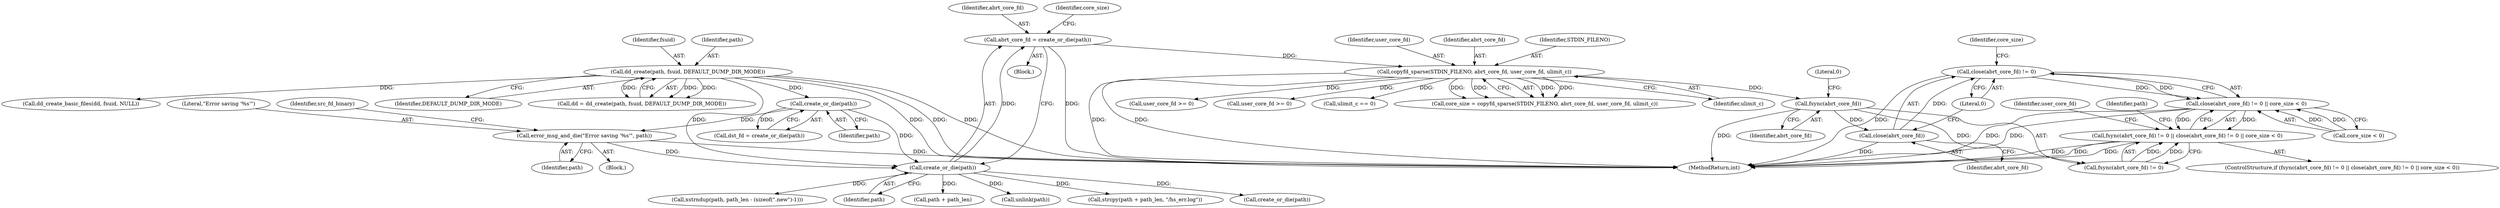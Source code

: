 digraph "0_abrt_4f2c1ddd3e3b81d2d5146b883115371f1cada9f9@API" {
"1000909" [label="(Call,close(abrt_core_fd) != 0)"];
"1000910" [label="(Call,close(abrt_core_fd))"];
"1000905" [label="(Call,fsync(abrt_core_fd))"];
"1000897" [label="(Call,copyfd_sparse(STDIN_FILENO, abrt_core_fd, user_core_fd, ulimit_c))"];
"1000890" [label="(Call,abrt_core_fd = create_or_die(path))"];
"1000892" [label="(Call,create_or_die(path))"];
"1000884" [label="(Call,error_msg_and_die(\"Error saving '%s'\", path))"];
"1000858" [label="(Call,create_or_die(path))"];
"1000618" [label="(Call,dd_create(path, fsuid, DEFAULT_DUMP_DIR_MODE))"];
"1000908" [label="(Call,close(abrt_core_fd) != 0 || core_size < 0)"];
"1000903" [label="(Call,fsync(abrt_core_fd) != 0 || close(abrt_core_fd) != 0 || core_size < 0)"];
"1001046" [label="(Call,xstrndup(path, path_len - (sizeof(\".new\")-1)))"];
"1000910" [label="(Call,close(abrt_core_fd))"];
"1000906" [label="(Identifier,abrt_core_fd)"];
"1000890" [label="(Call,abrt_core_fd = create_or_die(path))"];
"1000893" [label="(Identifier,path)"];
"1000858" [label="(Call,create_or_die(path))"];
"1000856" [label="(Call,dst_fd = create_or_die(path))"];
"1000902" [label="(ControlStructure,if (fsync(abrt_core_fd) != 0 || close(abrt_core_fd) != 0 || core_size < 0))"];
"1000885" [label="(Literal,\"Error saving '%s'\")"];
"1000912" [label="(Literal,0)"];
"1000891" [label="(Identifier,abrt_core_fd)"];
"1000908" [label="(Call,close(abrt_core_fd) != 0 || core_size < 0)"];
"1000888" [label="(Identifier,src_fd_binary)"];
"1000881" [label="(Block,)"];
"1000905" [label="(Call,fsync(abrt_core_fd))"];
"1000897" [label="(Call,copyfd_sparse(STDIN_FILENO, abrt_core_fd, user_core_fd, ulimit_c))"];
"1000859" [label="(Identifier,path)"];
"1000884" [label="(Call,error_msg_and_die(\"Error saving '%s'\", path))"];
"1000914" [label="(Identifier,core_size)"];
"1000911" [label="(Identifier,abrt_core_fd)"];
"1000630" [label="(Call,dd_create_basic_files(dd, fsuid, NULL))"];
"1000922" [label="(Call,user_core_fd >= 0)"];
"1000899" [label="(Identifier,abrt_core_fd)"];
"1000909" [label="(Call,close(abrt_core_fd) != 0)"];
"1000949" [label="(Call,ulimit_c == 0)"];
"1000618" [label="(Call,dd_create(path, fsuid, DEFAULT_DUMP_DIR_MODE))"];
"1000620" [label="(Identifier,fsuid)"];
"1001003" [label="(Call,path + path_len)"];
"1000895" [label="(Call,core_size = copyfd_sparse(STDIN_FILENO, abrt_core_fd, user_core_fd, ulimit_c))"];
"1001171" [label="(MethodReturn,int)"];
"1000621" [label="(Identifier,DEFAULT_DUMP_DIR_MODE)"];
"1000936" [label="(Identifier,user_core_fd)"];
"1000619" [label="(Identifier,path)"];
"1000616" [label="(Call,dd = dd_create(path, fsuid, DEFAULT_DUMP_DIR_MODE))"];
"1000898" [label="(Identifier,STDIN_FILENO)"];
"1000918" [label="(Identifier,path)"];
"1000900" [label="(Identifier,user_core_fd)"];
"1000904" [label="(Call,fsync(abrt_core_fd) != 0)"];
"1000624" [label="(Block,)"];
"1000886" [label="(Identifier,path)"];
"1000913" [label="(Call,core_size < 0)"];
"1000917" [label="(Call,unlink(path))"];
"1001002" [label="(Call,strcpy(path + path_len, \"/hs_err.log\"))"];
"1000901" [label="(Identifier,ulimit_c)"];
"1000892" [label="(Call,create_or_die(path))"];
"1000907" [label="(Literal,0)"];
"1000896" [label="(Identifier,core_size)"];
"1000935" [label="(Call,user_core_fd >= 0)"];
"1000903" [label="(Call,fsync(abrt_core_fd) != 0 || close(abrt_core_fd) != 0 || core_size < 0)"];
"1001010" [label="(Call,create_or_die(path))"];
"1000909" -> "1000908"  [label="AST: "];
"1000909" -> "1000912"  [label="CFG: "];
"1000910" -> "1000909"  [label="AST: "];
"1000912" -> "1000909"  [label="AST: "];
"1000914" -> "1000909"  [label="CFG: "];
"1000908" -> "1000909"  [label="CFG: "];
"1000909" -> "1001171"  [label="DDG: "];
"1000909" -> "1000908"  [label="DDG: "];
"1000909" -> "1000908"  [label="DDG: "];
"1000910" -> "1000909"  [label="DDG: "];
"1000910" -> "1000911"  [label="CFG: "];
"1000911" -> "1000910"  [label="AST: "];
"1000912" -> "1000910"  [label="CFG: "];
"1000910" -> "1001171"  [label="DDG: "];
"1000905" -> "1000910"  [label="DDG: "];
"1000905" -> "1000904"  [label="AST: "];
"1000905" -> "1000906"  [label="CFG: "];
"1000906" -> "1000905"  [label="AST: "];
"1000907" -> "1000905"  [label="CFG: "];
"1000905" -> "1001171"  [label="DDG: "];
"1000905" -> "1000904"  [label="DDG: "];
"1000897" -> "1000905"  [label="DDG: "];
"1000897" -> "1000895"  [label="AST: "];
"1000897" -> "1000901"  [label="CFG: "];
"1000898" -> "1000897"  [label="AST: "];
"1000899" -> "1000897"  [label="AST: "];
"1000900" -> "1000897"  [label="AST: "];
"1000901" -> "1000897"  [label="AST: "];
"1000895" -> "1000897"  [label="CFG: "];
"1000897" -> "1001171"  [label="DDG: "];
"1000897" -> "1001171"  [label="DDG: "];
"1000897" -> "1000895"  [label="DDG: "];
"1000897" -> "1000895"  [label="DDG: "];
"1000897" -> "1000895"  [label="DDG: "];
"1000897" -> "1000895"  [label="DDG: "];
"1000890" -> "1000897"  [label="DDG: "];
"1000897" -> "1000922"  [label="DDG: "];
"1000897" -> "1000935"  [label="DDG: "];
"1000897" -> "1000949"  [label="DDG: "];
"1000890" -> "1000624"  [label="AST: "];
"1000890" -> "1000892"  [label="CFG: "];
"1000891" -> "1000890"  [label="AST: "];
"1000892" -> "1000890"  [label="AST: "];
"1000896" -> "1000890"  [label="CFG: "];
"1000890" -> "1001171"  [label="DDG: "];
"1000892" -> "1000890"  [label="DDG: "];
"1000892" -> "1000893"  [label="CFG: "];
"1000893" -> "1000892"  [label="AST: "];
"1000884" -> "1000892"  [label="DDG: "];
"1000858" -> "1000892"  [label="DDG: "];
"1000618" -> "1000892"  [label="DDG: "];
"1000892" -> "1000917"  [label="DDG: "];
"1000892" -> "1001002"  [label="DDG: "];
"1000892" -> "1001003"  [label="DDG: "];
"1000892" -> "1001010"  [label="DDG: "];
"1000892" -> "1001046"  [label="DDG: "];
"1000884" -> "1000881"  [label="AST: "];
"1000884" -> "1000886"  [label="CFG: "];
"1000885" -> "1000884"  [label="AST: "];
"1000886" -> "1000884"  [label="AST: "];
"1000888" -> "1000884"  [label="CFG: "];
"1000884" -> "1001171"  [label="DDG: "];
"1000858" -> "1000884"  [label="DDG: "];
"1000858" -> "1000856"  [label="AST: "];
"1000858" -> "1000859"  [label="CFG: "];
"1000859" -> "1000858"  [label="AST: "];
"1000856" -> "1000858"  [label="CFG: "];
"1000858" -> "1000856"  [label="DDG: "];
"1000618" -> "1000858"  [label="DDG: "];
"1000618" -> "1000616"  [label="AST: "];
"1000618" -> "1000621"  [label="CFG: "];
"1000619" -> "1000618"  [label="AST: "];
"1000620" -> "1000618"  [label="AST: "];
"1000621" -> "1000618"  [label="AST: "];
"1000616" -> "1000618"  [label="CFG: "];
"1000618" -> "1001171"  [label="DDG: "];
"1000618" -> "1001171"  [label="DDG: "];
"1000618" -> "1001171"  [label="DDG: "];
"1000618" -> "1000616"  [label="DDG: "];
"1000618" -> "1000616"  [label="DDG: "];
"1000618" -> "1000616"  [label="DDG: "];
"1000618" -> "1000630"  [label="DDG: "];
"1000908" -> "1000903"  [label="AST: "];
"1000908" -> "1000913"  [label="CFG: "];
"1000913" -> "1000908"  [label="AST: "];
"1000903" -> "1000908"  [label="CFG: "];
"1000908" -> "1001171"  [label="DDG: "];
"1000908" -> "1001171"  [label="DDG: "];
"1000908" -> "1000903"  [label="DDG: "];
"1000908" -> "1000903"  [label="DDG: "];
"1000913" -> "1000908"  [label="DDG: "];
"1000913" -> "1000908"  [label="DDG: "];
"1000903" -> "1000902"  [label="AST: "];
"1000903" -> "1000904"  [label="CFG: "];
"1000904" -> "1000903"  [label="AST: "];
"1000918" -> "1000903"  [label="CFG: "];
"1000936" -> "1000903"  [label="CFG: "];
"1000903" -> "1001171"  [label="DDG: "];
"1000903" -> "1001171"  [label="DDG: "];
"1000903" -> "1001171"  [label="DDG: "];
"1000904" -> "1000903"  [label="DDG: "];
"1000904" -> "1000903"  [label="DDG: "];
}
